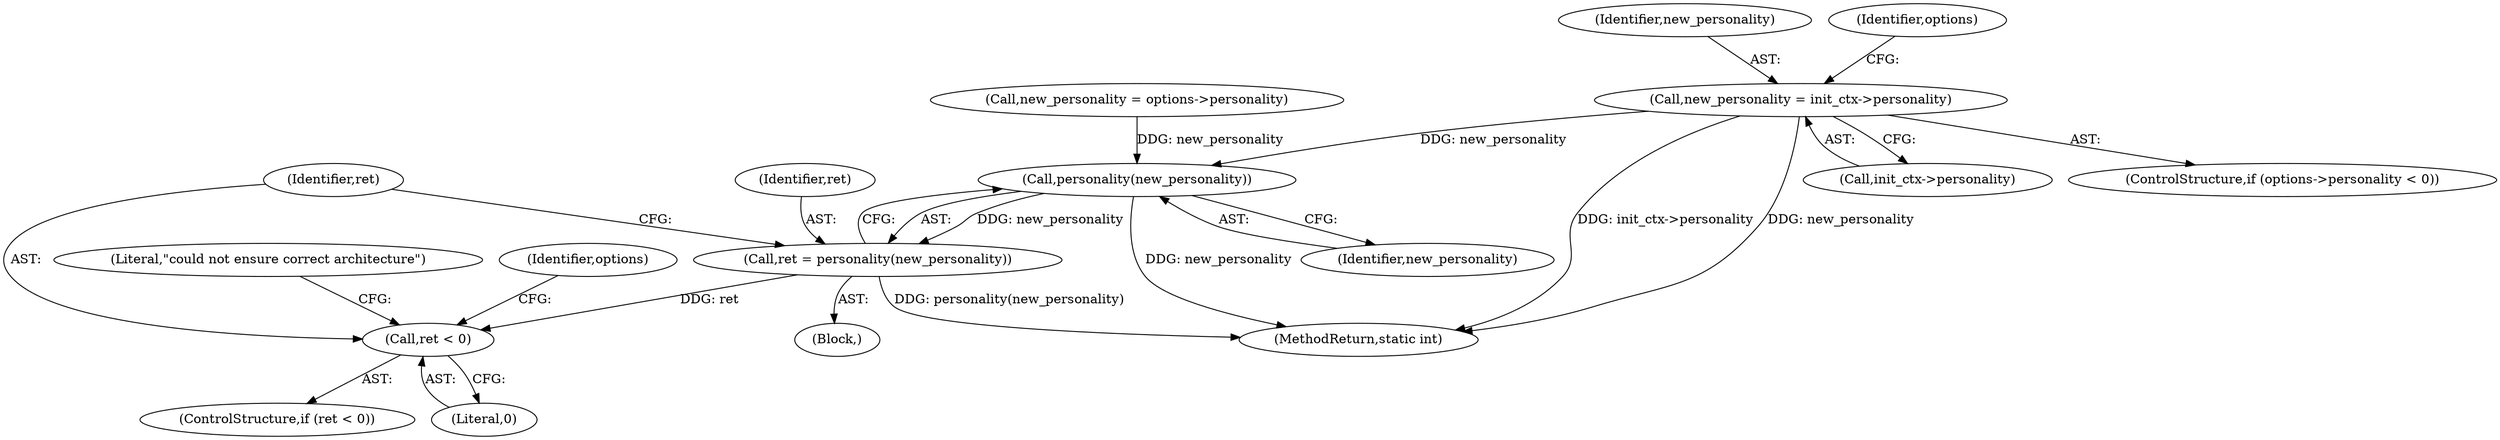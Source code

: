 digraph "0_lxc_5c3fcae78b63ac9dd56e36075903921bd9461f9e@pointer" {
"1000215" [label="(Call,new_personality = init_ctx->personality)"];
"1000235" [label="(Call,personality(new_personality))"];
"1000233" [label="(Call,ret = personality(new_personality))"];
"1000238" [label="(Call,ret < 0)"];
"1000235" [label="(Call,personality(new_personality))"];
"1000237" [label="(ControlStructure,if (ret < 0))"];
"1000240" [label="(Literal,0)"];
"1000253" [label="(Identifier,options)"];
"1000217" [label="(Call,init_ctx->personality)"];
"1000238" [label="(Call,ret < 0)"];
"1000215" [label="(Call,new_personality = init_ctx->personality)"];
"1000232" [label="(Block,)"];
"1000236" [label="(Identifier,new_personality)"];
"1000234" [label="(Identifier,ret)"];
"1000233" [label="(Call,ret = personality(new_personality))"];
"1000239" [label="(Identifier,ret)"];
"1000209" [label="(ControlStructure,if (options->personality < 0))"];
"1000243" [label="(Literal,\"could not ensure correct architecture\")"];
"1000221" [label="(Call,new_personality = options->personality)"];
"1000216" [label="(Identifier,new_personality)"];
"1000711" [label="(MethodReturn,static int)"];
"1000229" [label="(Identifier,options)"];
"1000215" -> "1000209"  [label="AST: "];
"1000215" -> "1000217"  [label="CFG: "];
"1000216" -> "1000215"  [label="AST: "];
"1000217" -> "1000215"  [label="AST: "];
"1000229" -> "1000215"  [label="CFG: "];
"1000215" -> "1000711"  [label="DDG: new_personality"];
"1000215" -> "1000711"  [label="DDG: init_ctx->personality"];
"1000215" -> "1000235"  [label="DDG: new_personality"];
"1000235" -> "1000233"  [label="AST: "];
"1000235" -> "1000236"  [label="CFG: "];
"1000236" -> "1000235"  [label="AST: "];
"1000233" -> "1000235"  [label="CFG: "];
"1000235" -> "1000711"  [label="DDG: new_personality"];
"1000235" -> "1000233"  [label="DDG: new_personality"];
"1000221" -> "1000235"  [label="DDG: new_personality"];
"1000233" -> "1000232"  [label="AST: "];
"1000234" -> "1000233"  [label="AST: "];
"1000239" -> "1000233"  [label="CFG: "];
"1000233" -> "1000711"  [label="DDG: personality(new_personality)"];
"1000233" -> "1000238"  [label="DDG: ret"];
"1000238" -> "1000237"  [label="AST: "];
"1000238" -> "1000240"  [label="CFG: "];
"1000239" -> "1000238"  [label="AST: "];
"1000240" -> "1000238"  [label="AST: "];
"1000243" -> "1000238"  [label="CFG: "];
"1000253" -> "1000238"  [label="CFG: "];
}
